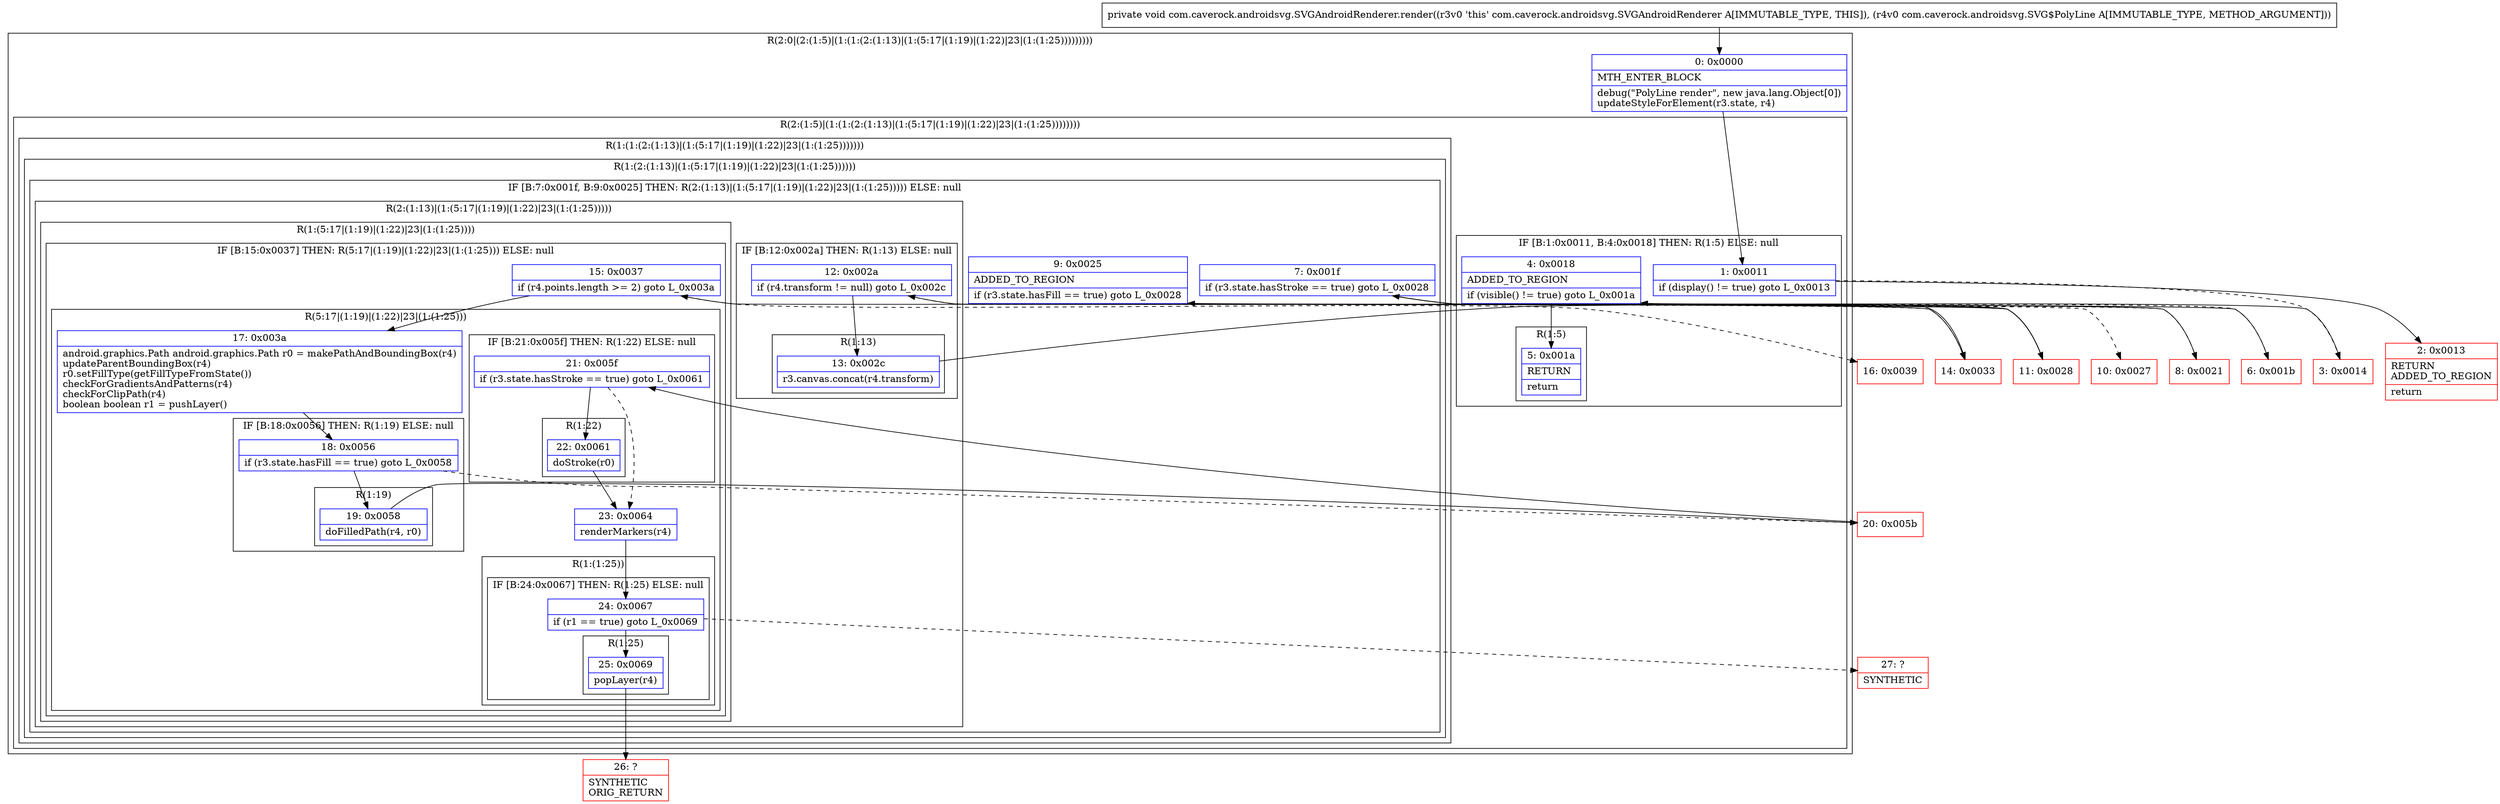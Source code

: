digraph "CFG forcom.caverock.androidsvg.SVGAndroidRenderer.render(Lcom\/caverock\/androidsvg\/SVG$PolyLine;)V" {
subgraph cluster_Region_1968753611 {
label = "R(2:0|(2:(1:5)|(1:(1:(2:(1:13)|(1:(5:17|(1:19)|(1:22)|23|(1:(1:25)))))))))";
node [shape=record,color=blue];
Node_0 [shape=record,label="{0\:\ 0x0000|MTH_ENTER_BLOCK\l|debug(\"PolyLine render\", new java.lang.Object[0])\lupdateStyleForElement(r3.state, r4)\l}"];
subgraph cluster_Region_1093531142 {
label = "R(2:(1:5)|(1:(1:(2:(1:13)|(1:(5:17|(1:19)|(1:22)|23|(1:(1:25))))))))";
node [shape=record,color=blue];
subgraph cluster_IfRegion_1959586031 {
label = "IF [B:1:0x0011, B:4:0x0018] THEN: R(1:5) ELSE: null";
node [shape=record,color=blue];
Node_1 [shape=record,label="{1\:\ 0x0011|if (display() != true) goto L_0x0013\l}"];
Node_4 [shape=record,label="{4\:\ 0x0018|ADDED_TO_REGION\l|if (visible() != true) goto L_0x001a\l}"];
subgraph cluster_Region_1884576083 {
label = "R(1:5)";
node [shape=record,color=blue];
Node_5 [shape=record,label="{5\:\ 0x001a|RETURN\l|return\l}"];
}
}
subgraph cluster_Region_1138872833 {
label = "R(1:(1:(2:(1:13)|(1:(5:17|(1:19)|(1:22)|23|(1:(1:25)))))))";
node [shape=record,color=blue];
subgraph cluster_Region_1842512317 {
label = "R(1:(2:(1:13)|(1:(5:17|(1:19)|(1:22)|23|(1:(1:25))))))";
node [shape=record,color=blue];
subgraph cluster_IfRegion_2118813560 {
label = "IF [B:7:0x001f, B:9:0x0025] THEN: R(2:(1:13)|(1:(5:17|(1:19)|(1:22)|23|(1:(1:25))))) ELSE: null";
node [shape=record,color=blue];
Node_7 [shape=record,label="{7\:\ 0x001f|if (r3.state.hasStroke == true) goto L_0x0028\l}"];
Node_9 [shape=record,label="{9\:\ 0x0025|ADDED_TO_REGION\l|if (r3.state.hasFill == true) goto L_0x0028\l}"];
subgraph cluster_Region_747030307 {
label = "R(2:(1:13)|(1:(5:17|(1:19)|(1:22)|23|(1:(1:25)))))";
node [shape=record,color=blue];
subgraph cluster_IfRegion_1639610728 {
label = "IF [B:12:0x002a] THEN: R(1:13) ELSE: null";
node [shape=record,color=blue];
Node_12 [shape=record,label="{12\:\ 0x002a|if (r4.transform != null) goto L_0x002c\l}"];
subgraph cluster_Region_404542347 {
label = "R(1:13)";
node [shape=record,color=blue];
Node_13 [shape=record,label="{13\:\ 0x002c|r3.canvas.concat(r4.transform)\l}"];
}
}
subgraph cluster_Region_851965623 {
label = "R(1:(5:17|(1:19)|(1:22)|23|(1:(1:25))))";
node [shape=record,color=blue];
subgraph cluster_IfRegion_685936659 {
label = "IF [B:15:0x0037] THEN: R(5:17|(1:19)|(1:22)|23|(1:(1:25))) ELSE: null";
node [shape=record,color=blue];
Node_15 [shape=record,label="{15\:\ 0x0037|if (r4.points.length \>= 2) goto L_0x003a\l}"];
subgraph cluster_Region_1101474510 {
label = "R(5:17|(1:19)|(1:22)|23|(1:(1:25)))";
node [shape=record,color=blue];
Node_17 [shape=record,label="{17\:\ 0x003a|android.graphics.Path android.graphics.Path r0 = makePathAndBoundingBox(r4)\lupdateParentBoundingBox(r4)\lr0.setFillType(getFillTypeFromState())\lcheckForGradientsAndPatterns(r4)\lcheckForClipPath(r4)\lboolean boolean r1 = pushLayer()\l}"];
subgraph cluster_IfRegion_446811486 {
label = "IF [B:18:0x0056] THEN: R(1:19) ELSE: null";
node [shape=record,color=blue];
Node_18 [shape=record,label="{18\:\ 0x0056|if (r3.state.hasFill == true) goto L_0x0058\l}"];
subgraph cluster_Region_1460298124 {
label = "R(1:19)";
node [shape=record,color=blue];
Node_19 [shape=record,label="{19\:\ 0x0058|doFilledPath(r4, r0)\l}"];
}
}
subgraph cluster_IfRegion_1684002058 {
label = "IF [B:21:0x005f] THEN: R(1:22) ELSE: null";
node [shape=record,color=blue];
Node_21 [shape=record,label="{21\:\ 0x005f|if (r3.state.hasStroke == true) goto L_0x0061\l}"];
subgraph cluster_Region_67040791 {
label = "R(1:22)";
node [shape=record,color=blue];
Node_22 [shape=record,label="{22\:\ 0x0061|doStroke(r0)\l}"];
}
}
Node_23 [shape=record,label="{23\:\ 0x0064|renderMarkers(r4)\l}"];
subgraph cluster_Region_1763767672 {
label = "R(1:(1:25))";
node [shape=record,color=blue];
subgraph cluster_IfRegion_1675419420 {
label = "IF [B:24:0x0067] THEN: R(1:25) ELSE: null";
node [shape=record,color=blue];
Node_24 [shape=record,label="{24\:\ 0x0067|if (r1 == true) goto L_0x0069\l}"];
subgraph cluster_Region_1442742855 {
label = "R(1:25)";
node [shape=record,color=blue];
Node_25 [shape=record,label="{25\:\ 0x0069|popLayer(r4)\l}"];
}
}
}
}
}
}
}
}
}
}
}
}
Node_2 [shape=record,color=red,label="{2\:\ 0x0013|RETURN\lADDED_TO_REGION\l|return\l}"];
Node_3 [shape=record,color=red,label="{3\:\ 0x0014}"];
Node_6 [shape=record,color=red,label="{6\:\ 0x001b}"];
Node_8 [shape=record,color=red,label="{8\:\ 0x0021}"];
Node_10 [shape=record,color=red,label="{10\:\ 0x0027}"];
Node_11 [shape=record,color=red,label="{11\:\ 0x0028}"];
Node_14 [shape=record,color=red,label="{14\:\ 0x0033}"];
Node_16 [shape=record,color=red,label="{16\:\ 0x0039}"];
Node_20 [shape=record,color=red,label="{20\:\ 0x005b}"];
Node_26 [shape=record,color=red,label="{26\:\ ?|SYNTHETIC\lORIG_RETURN\l}"];
Node_27 [shape=record,color=red,label="{27\:\ ?|SYNTHETIC\l}"];
MethodNode[shape=record,label="{private void com.caverock.androidsvg.SVGAndroidRenderer.render((r3v0 'this' com.caverock.androidsvg.SVGAndroidRenderer A[IMMUTABLE_TYPE, THIS]), (r4v0 com.caverock.androidsvg.SVG$PolyLine A[IMMUTABLE_TYPE, METHOD_ARGUMENT])) }"];
MethodNode -> Node_0;
Node_0 -> Node_1;
Node_1 -> Node_2;
Node_1 -> Node_3[style=dashed];
Node_4 -> Node_5;
Node_4 -> Node_6[style=dashed];
Node_7 -> Node_8[style=dashed];
Node_7 -> Node_11;
Node_9 -> Node_10[style=dashed];
Node_9 -> Node_11;
Node_12 -> Node_13;
Node_12 -> Node_14[style=dashed];
Node_13 -> Node_14;
Node_15 -> Node_16[style=dashed];
Node_15 -> Node_17;
Node_17 -> Node_18;
Node_18 -> Node_19;
Node_18 -> Node_20[style=dashed];
Node_19 -> Node_20;
Node_21 -> Node_22;
Node_21 -> Node_23[style=dashed];
Node_22 -> Node_23;
Node_23 -> Node_24;
Node_24 -> Node_25;
Node_24 -> Node_27[style=dashed];
Node_25 -> Node_26;
Node_3 -> Node_4;
Node_6 -> Node_7;
Node_8 -> Node_9;
Node_11 -> Node_12;
Node_14 -> Node_15;
Node_20 -> Node_21;
}

